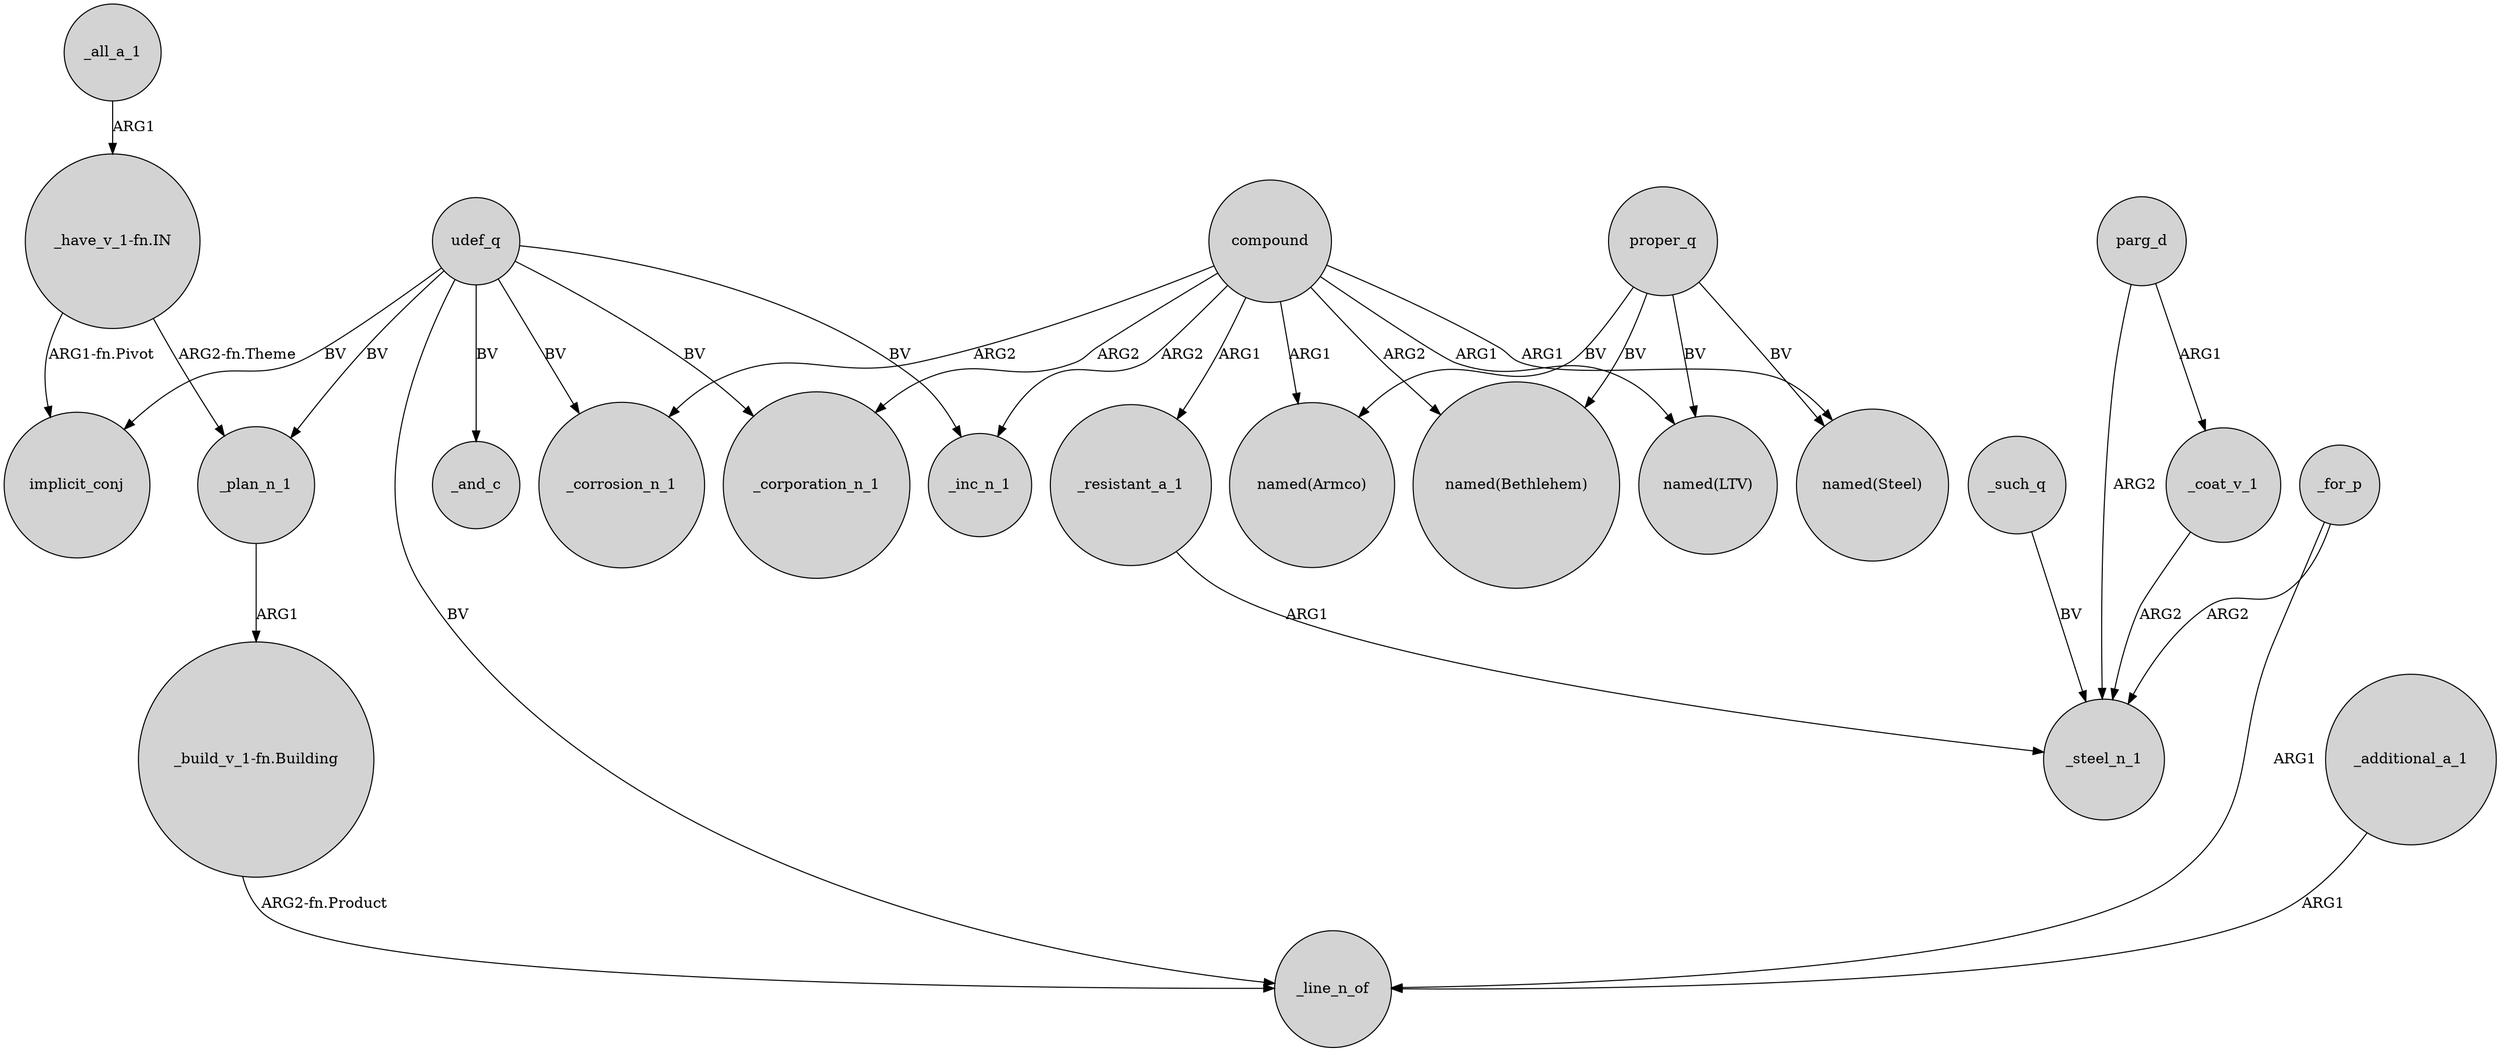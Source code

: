 digraph {
	node [shape=circle style=filled]
	"_have_v_1-fn.IN" -> _plan_n_1 [label="ARG2-fn.Theme"]
	_all_a_1 -> "_have_v_1-fn.IN" [label=ARG1]
	udef_q -> _inc_n_1 [label=BV]
	compound -> "named(Steel)" [label=ARG1]
	parg_d -> _steel_n_1 [label=ARG2]
	"_build_v_1-fn.Building" -> _line_n_of [label="ARG2-fn.Product"]
	compound -> _corporation_n_1 [label=ARG2]
	_for_p -> _steel_n_1 [label=ARG2]
	compound -> "named(Bethlehem)" [label=ARG2]
	udef_q -> implicit_conj [label=BV]
	compound -> "named(Armco)" [label=ARG1]
	compound -> _resistant_a_1 [label=ARG1]
	proper_q -> "named(LTV)" [label=BV]
	_resistant_a_1 -> _steel_n_1 [label=ARG1]
	udef_q -> _corporation_n_1 [label=BV]
	parg_d -> _coat_v_1 [label=ARG1]
	proper_q -> "named(Bethlehem)" [label=BV]
	udef_q -> _plan_n_1 [label=BV]
	udef_q -> _line_n_of [label=BV]
	"_have_v_1-fn.IN" -> implicit_conj [label="ARG1-fn.Pivot"]
	_coat_v_1 -> _steel_n_1 [label=ARG2]
	_for_p -> _line_n_of [label=ARG1]
	proper_q -> "named(Steel)" [label=BV]
	compound -> "named(LTV)" [label=ARG1]
	compound -> _corrosion_n_1 [label=ARG2]
	_additional_a_1 -> _line_n_of [label=ARG1]
	udef_q -> _and_c [label=BV]
	compound -> _inc_n_1 [label=ARG2]
	proper_q -> "named(Armco)" [label=BV]
	_such_q -> _steel_n_1 [label=BV]
	udef_q -> _corrosion_n_1 [label=BV]
	_plan_n_1 -> "_build_v_1-fn.Building" [label=ARG1]
}
